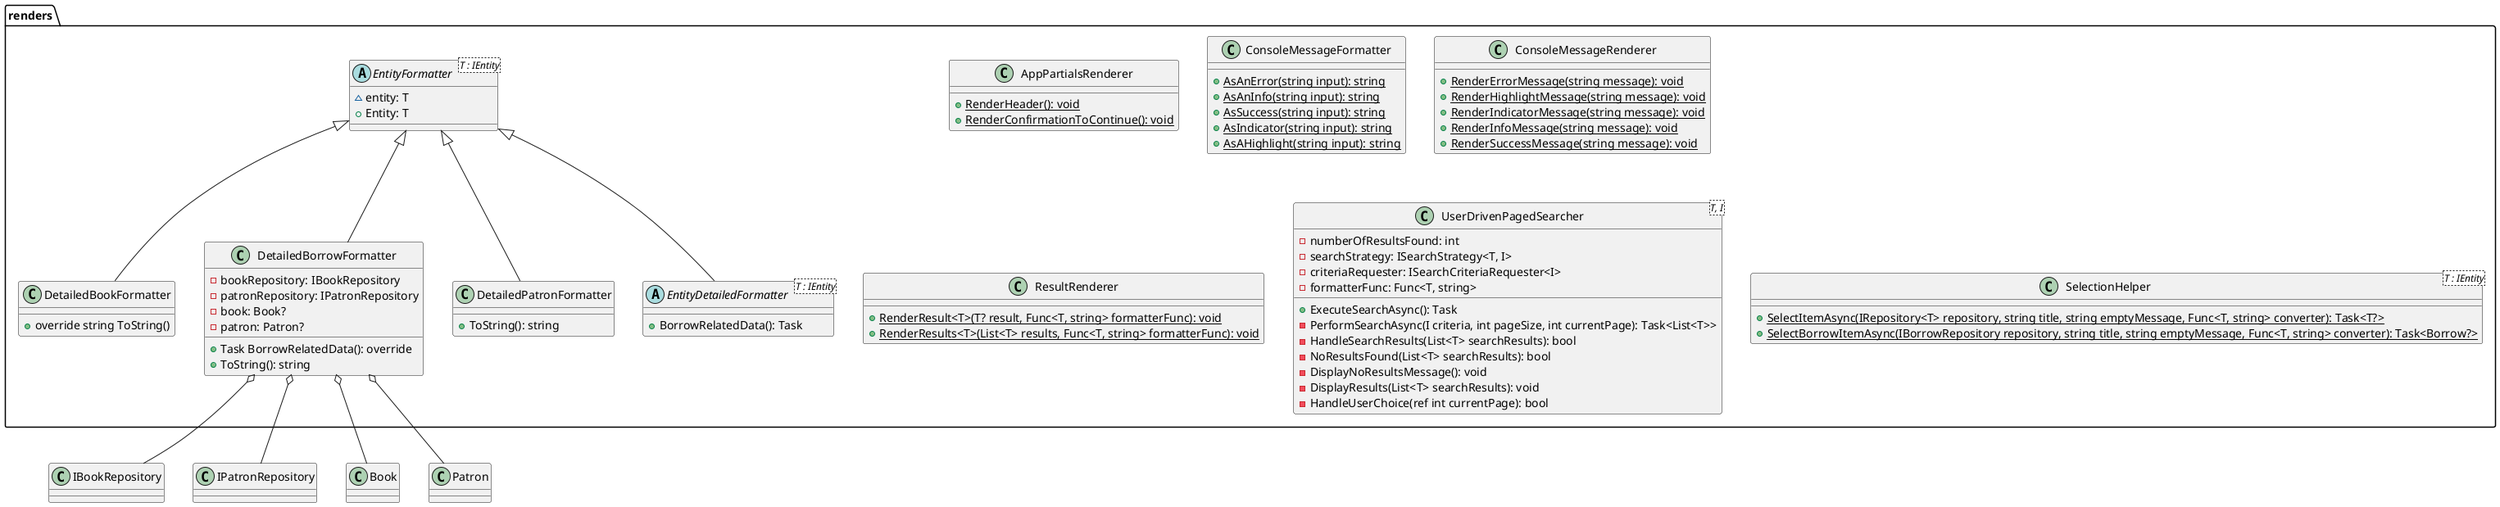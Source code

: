 @startuml
package renders {
    class AppPartialsRenderer {
        + {static} RenderHeader(): void
        + {static} RenderConfirmationToContinue(): void
    }

    class DetailedBookFormatter {
        + override string ToString()
    }

    class DetailedBorrowFormatter {
        -  bookRepository: IBookRepository
        -  patronRepository: IPatronRepository
        - book: Book?
        - patron: Patron?
        + Task BorrowRelatedData(): override
        + ToString(): string
    }

    class DetailedPatronFormatter {
        + ToString(): string
    }

    abstract class EntityDetailedFormatter<T : IEntity> {
        + BorrowRelatedData(): Task
    }

    class ConsoleMessageFormatter {
        + {static} AsAnError(string input): string
        + {static} AsAnInfo(string input): string
        + {static} AsSuccess(string input): string
        + {static} AsIndicator(string input): string
        + {static} AsAHighlight(string input): string
    }

    class ConsoleMessageRenderer {
        + {static} RenderErrorMessage(string message): void
        + {static} RenderHighlightMessage(string message): void
        + {static} RenderIndicatorMessage(string message): void
        + {static} RenderInfoMessage(string message): void
        + {static} RenderSuccessMessage(string message): void
    }

    class ResultRenderer {
        + {static} RenderResult<T>(T? result, Func<T, string> formatterFunc): void
        + {static} RenderResults<T>(List<T> results, Func<T, string> formatterFunc): void
    }

    class UserDrivenPagedSearcher<T, I> {
        - numberOfResultsFound: int
        -  searchStrategy: ISearchStrategy<T, I>
        -  criteriaRequester: ISearchCriteriaRequester<I>
        -  formatterFunc: Func<T, string>
        +  ExecuteSearchAsync(): Task
        -  PerformSearchAsync(I criteria, int pageSize, int currentPage): Task<List<T>>
        - HandleSearchResults(List<T> searchResults): bool
        - NoResultsFound(List<T> searchResults): bool
        - DisplayNoResultsMessage(): void
        - DisplayResults(List<T> searchResults): void
        - HandleUserChoice(ref int currentPage): bool
    }

    class SelectionHelper<T : IEntity> {
        + {static} SelectItemAsync(IRepository<T> repository, string title, string emptyMessage, Func<T, string> converter): Task<T?>
        + {static} SelectBorrowItemAsync(IBorrowRepository repository, string title, string emptyMessage, Func<T, string> converter): Task<Borrow?>
    }

    abstract class EntityFormatter<T : IEntity> {
        ~ entity: T
        + Entity: T
    }
    EntityFormatter <|-- DetailedBookFormatter
    EntityFormatter <|-- DetailedBorrowFormatter
    EntityFormatter <|-- EntityDetailedFormatter
    EntityFormatter <|-- DetailedPatronFormatter
}

DetailedBorrowFormatter o-- IBookRepository
DetailedBorrowFormatter o-- IPatronRepository
DetailedBorrowFormatter o-- Book
DetailedBorrowFormatter o-- Patron

@enduml
